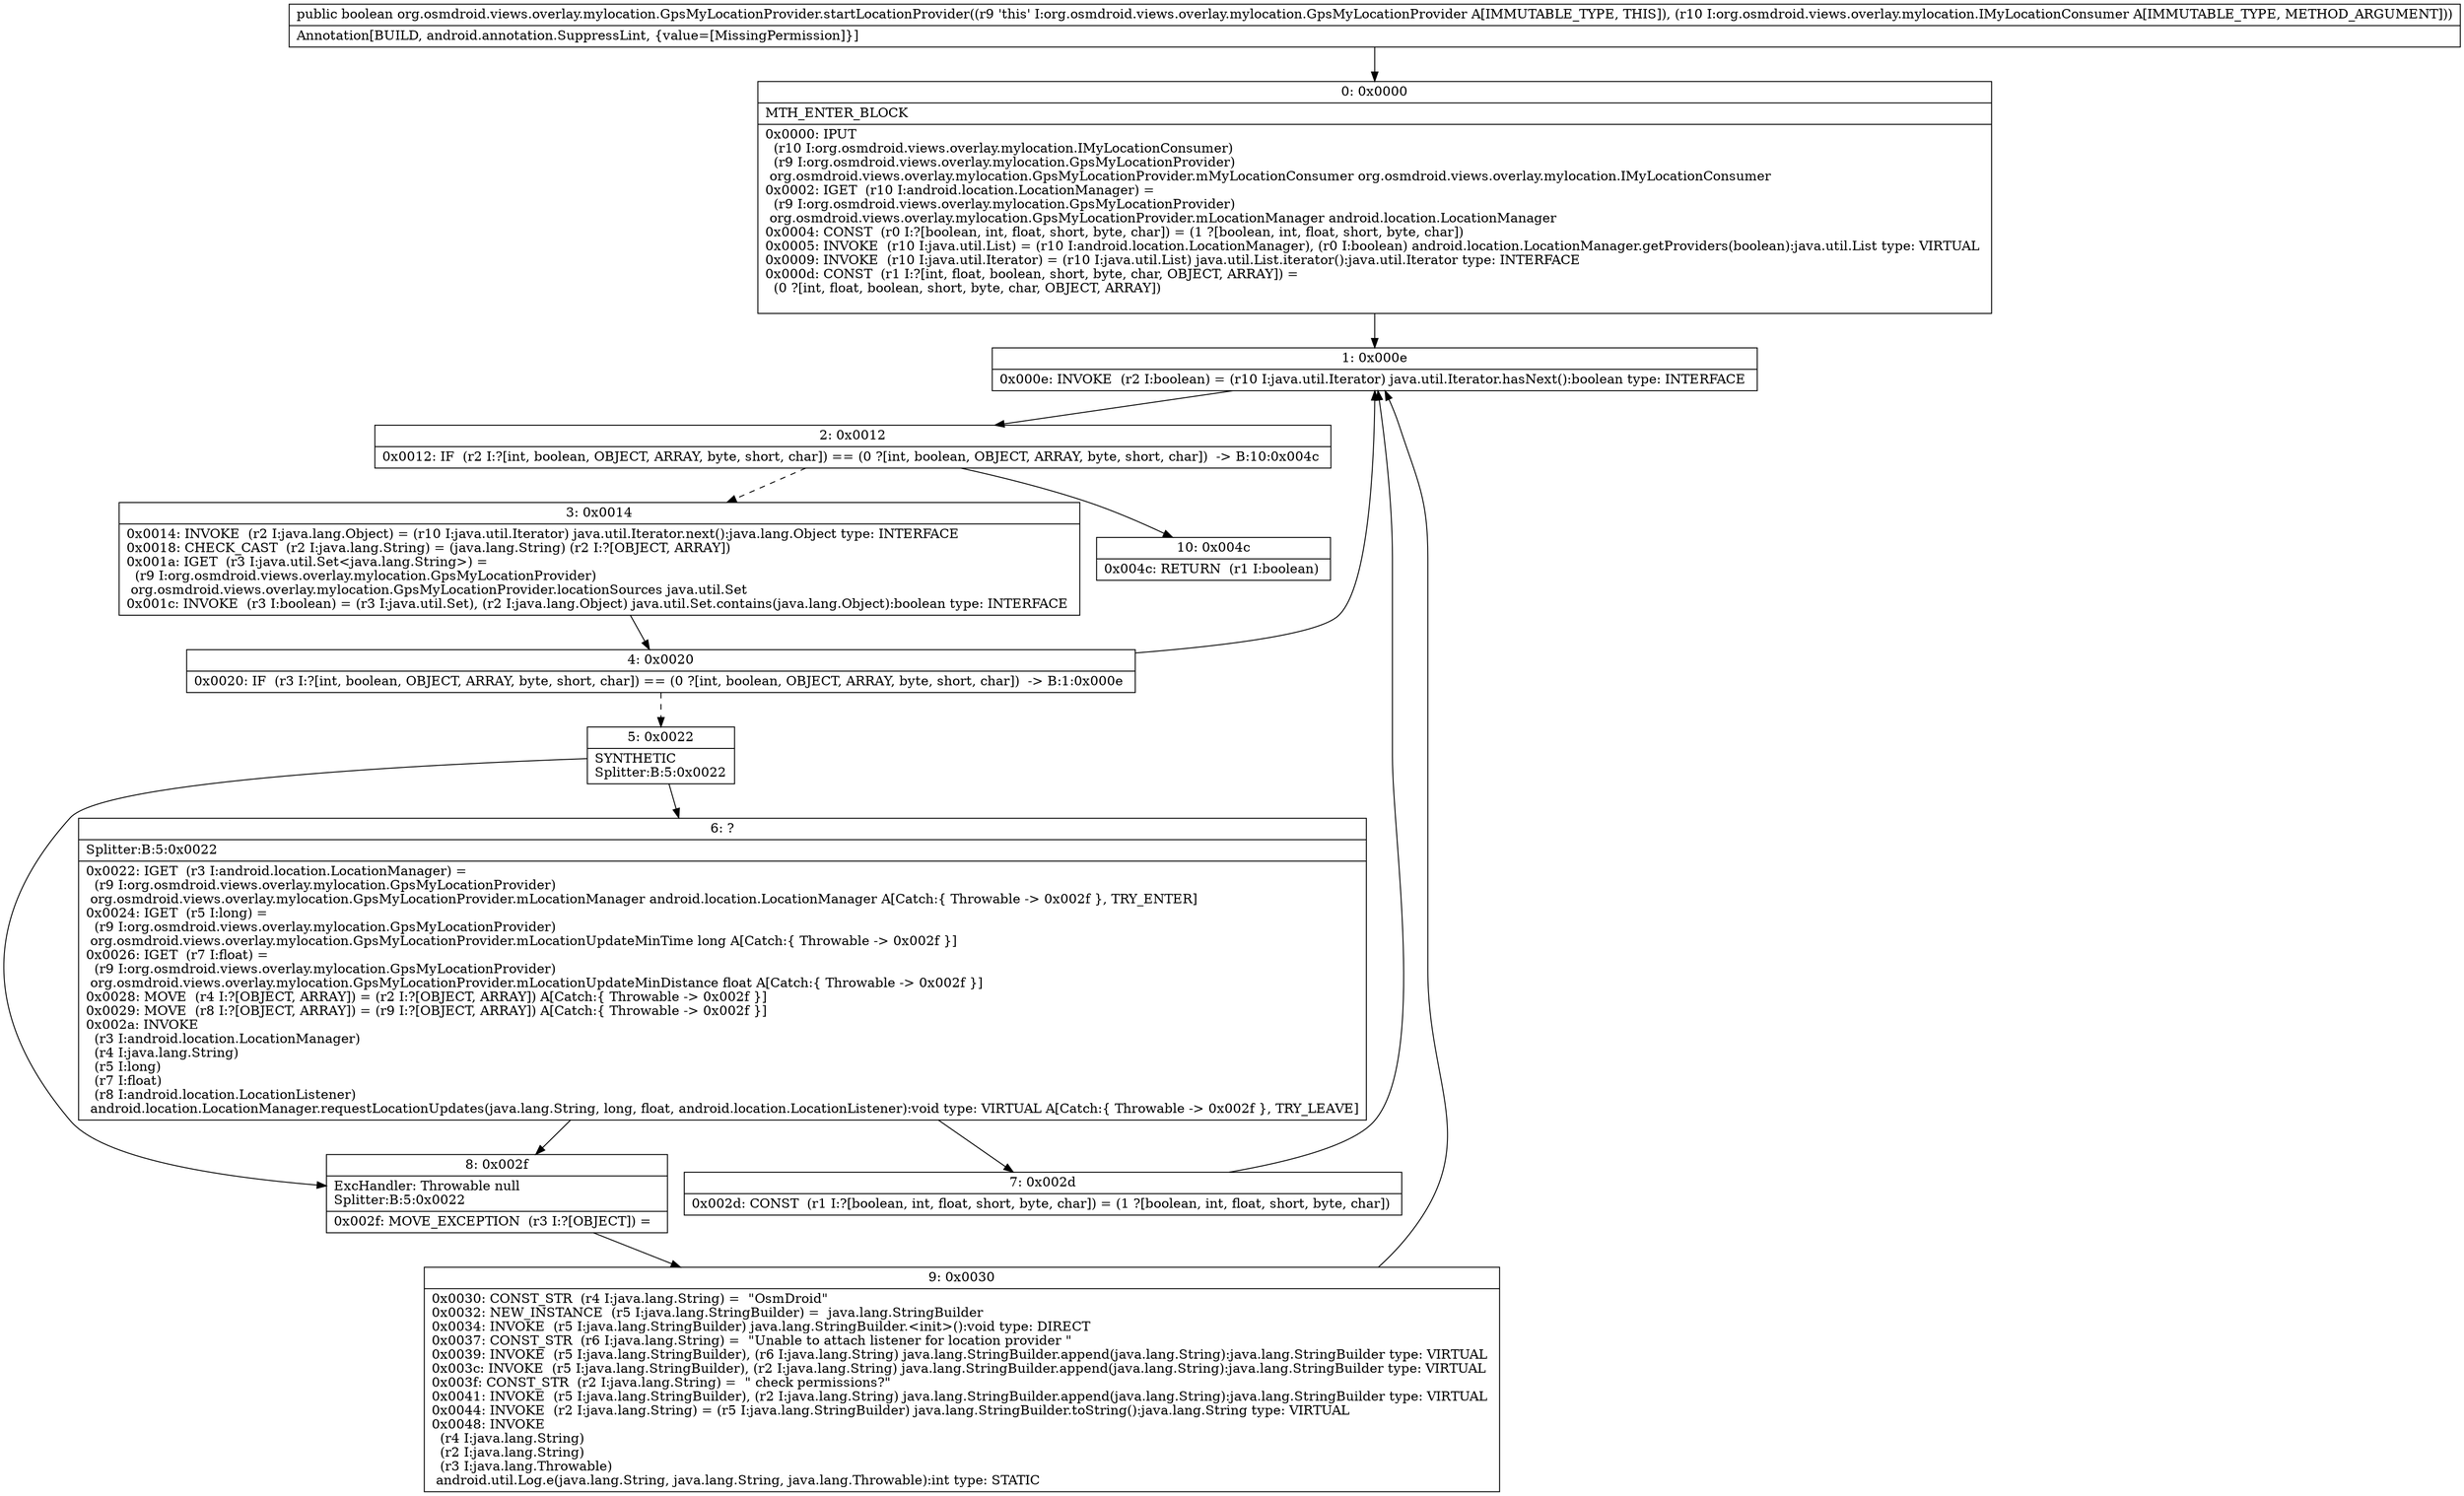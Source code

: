 digraph "CFG fororg.osmdroid.views.overlay.mylocation.GpsMyLocationProvider.startLocationProvider(Lorg\/osmdroid\/views\/overlay\/mylocation\/IMyLocationConsumer;)Z" {
Node_0 [shape=record,label="{0\:\ 0x0000|MTH_ENTER_BLOCK\l|0x0000: IPUT  \l  (r10 I:org.osmdroid.views.overlay.mylocation.IMyLocationConsumer)\l  (r9 I:org.osmdroid.views.overlay.mylocation.GpsMyLocationProvider)\l org.osmdroid.views.overlay.mylocation.GpsMyLocationProvider.mMyLocationConsumer org.osmdroid.views.overlay.mylocation.IMyLocationConsumer \l0x0002: IGET  (r10 I:android.location.LocationManager) = \l  (r9 I:org.osmdroid.views.overlay.mylocation.GpsMyLocationProvider)\l org.osmdroid.views.overlay.mylocation.GpsMyLocationProvider.mLocationManager android.location.LocationManager \l0x0004: CONST  (r0 I:?[boolean, int, float, short, byte, char]) = (1 ?[boolean, int, float, short, byte, char]) \l0x0005: INVOKE  (r10 I:java.util.List) = (r10 I:android.location.LocationManager), (r0 I:boolean) android.location.LocationManager.getProviders(boolean):java.util.List type: VIRTUAL \l0x0009: INVOKE  (r10 I:java.util.Iterator) = (r10 I:java.util.List) java.util.List.iterator():java.util.Iterator type: INTERFACE \l0x000d: CONST  (r1 I:?[int, float, boolean, short, byte, char, OBJECT, ARRAY]) = \l  (0 ?[int, float, boolean, short, byte, char, OBJECT, ARRAY])\l \l}"];
Node_1 [shape=record,label="{1\:\ 0x000e|0x000e: INVOKE  (r2 I:boolean) = (r10 I:java.util.Iterator) java.util.Iterator.hasNext():boolean type: INTERFACE \l}"];
Node_2 [shape=record,label="{2\:\ 0x0012|0x0012: IF  (r2 I:?[int, boolean, OBJECT, ARRAY, byte, short, char]) == (0 ?[int, boolean, OBJECT, ARRAY, byte, short, char])  \-\> B:10:0x004c \l}"];
Node_3 [shape=record,label="{3\:\ 0x0014|0x0014: INVOKE  (r2 I:java.lang.Object) = (r10 I:java.util.Iterator) java.util.Iterator.next():java.lang.Object type: INTERFACE \l0x0018: CHECK_CAST  (r2 I:java.lang.String) = (java.lang.String) (r2 I:?[OBJECT, ARRAY]) \l0x001a: IGET  (r3 I:java.util.Set\<java.lang.String\>) = \l  (r9 I:org.osmdroid.views.overlay.mylocation.GpsMyLocationProvider)\l org.osmdroid.views.overlay.mylocation.GpsMyLocationProvider.locationSources java.util.Set \l0x001c: INVOKE  (r3 I:boolean) = (r3 I:java.util.Set), (r2 I:java.lang.Object) java.util.Set.contains(java.lang.Object):boolean type: INTERFACE \l}"];
Node_4 [shape=record,label="{4\:\ 0x0020|0x0020: IF  (r3 I:?[int, boolean, OBJECT, ARRAY, byte, short, char]) == (0 ?[int, boolean, OBJECT, ARRAY, byte, short, char])  \-\> B:1:0x000e \l}"];
Node_5 [shape=record,label="{5\:\ 0x0022|SYNTHETIC\lSplitter:B:5:0x0022\l}"];
Node_6 [shape=record,label="{6\:\ ?|Splitter:B:5:0x0022\l|0x0022: IGET  (r3 I:android.location.LocationManager) = \l  (r9 I:org.osmdroid.views.overlay.mylocation.GpsMyLocationProvider)\l org.osmdroid.views.overlay.mylocation.GpsMyLocationProvider.mLocationManager android.location.LocationManager A[Catch:\{ Throwable \-\> 0x002f \}, TRY_ENTER]\l0x0024: IGET  (r5 I:long) = \l  (r9 I:org.osmdroid.views.overlay.mylocation.GpsMyLocationProvider)\l org.osmdroid.views.overlay.mylocation.GpsMyLocationProvider.mLocationUpdateMinTime long A[Catch:\{ Throwable \-\> 0x002f \}]\l0x0026: IGET  (r7 I:float) = \l  (r9 I:org.osmdroid.views.overlay.mylocation.GpsMyLocationProvider)\l org.osmdroid.views.overlay.mylocation.GpsMyLocationProvider.mLocationUpdateMinDistance float A[Catch:\{ Throwable \-\> 0x002f \}]\l0x0028: MOVE  (r4 I:?[OBJECT, ARRAY]) = (r2 I:?[OBJECT, ARRAY]) A[Catch:\{ Throwable \-\> 0x002f \}]\l0x0029: MOVE  (r8 I:?[OBJECT, ARRAY]) = (r9 I:?[OBJECT, ARRAY]) A[Catch:\{ Throwable \-\> 0x002f \}]\l0x002a: INVOKE  \l  (r3 I:android.location.LocationManager)\l  (r4 I:java.lang.String)\l  (r5 I:long)\l  (r7 I:float)\l  (r8 I:android.location.LocationListener)\l android.location.LocationManager.requestLocationUpdates(java.lang.String, long, float, android.location.LocationListener):void type: VIRTUAL A[Catch:\{ Throwable \-\> 0x002f \}, TRY_LEAVE]\l}"];
Node_7 [shape=record,label="{7\:\ 0x002d|0x002d: CONST  (r1 I:?[boolean, int, float, short, byte, char]) = (1 ?[boolean, int, float, short, byte, char]) \l}"];
Node_8 [shape=record,label="{8\:\ 0x002f|ExcHandler: Throwable null\lSplitter:B:5:0x0022\l|0x002f: MOVE_EXCEPTION  (r3 I:?[OBJECT]) =  \l}"];
Node_9 [shape=record,label="{9\:\ 0x0030|0x0030: CONST_STR  (r4 I:java.lang.String) =  \"OsmDroid\" \l0x0032: NEW_INSTANCE  (r5 I:java.lang.StringBuilder) =  java.lang.StringBuilder \l0x0034: INVOKE  (r5 I:java.lang.StringBuilder) java.lang.StringBuilder.\<init\>():void type: DIRECT \l0x0037: CONST_STR  (r6 I:java.lang.String) =  \"Unable to attach listener for location provider \" \l0x0039: INVOKE  (r5 I:java.lang.StringBuilder), (r6 I:java.lang.String) java.lang.StringBuilder.append(java.lang.String):java.lang.StringBuilder type: VIRTUAL \l0x003c: INVOKE  (r5 I:java.lang.StringBuilder), (r2 I:java.lang.String) java.lang.StringBuilder.append(java.lang.String):java.lang.StringBuilder type: VIRTUAL \l0x003f: CONST_STR  (r2 I:java.lang.String) =  \" check permissions?\" \l0x0041: INVOKE  (r5 I:java.lang.StringBuilder), (r2 I:java.lang.String) java.lang.StringBuilder.append(java.lang.String):java.lang.StringBuilder type: VIRTUAL \l0x0044: INVOKE  (r2 I:java.lang.String) = (r5 I:java.lang.StringBuilder) java.lang.StringBuilder.toString():java.lang.String type: VIRTUAL \l0x0048: INVOKE  \l  (r4 I:java.lang.String)\l  (r2 I:java.lang.String)\l  (r3 I:java.lang.Throwable)\l android.util.Log.e(java.lang.String, java.lang.String, java.lang.Throwable):int type: STATIC \l}"];
Node_10 [shape=record,label="{10\:\ 0x004c|0x004c: RETURN  (r1 I:boolean) \l}"];
MethodNode[shape=record,label="{public boolean org.osmdroid.views.overlay.mylocation.GpsMyLocationProvider.startLocationProvider((r9 'this' I:org.osmdroid.views.overlay.mylocation.GpsMyLocationProvider A[IMMUTABLE_TYPE, THIS]), (r10 I:org.osmdroid.views.overlay.mylocation.IMyLocationConsumer A[IMMUTABLE_TYPE, METHOD_ARGUMENT]))  | Annotation[BUILD, android.annotation.SuppressLint, \{value=[MissingPermission]\}]\l}"];
MethodNode -> Node_0;
Node_0 -> Node_1;
Node_1 -> Node_2;
Node_2 -> Node_3[style=dashed];
Node_2 -> Node_10;
Node_3 -> Node_4;
Node_4 -> Node_1;
Node_4 -> Node_5[style=dashed];
Node_5 -> Node_6;
Node_5 -> Node_8;
Node_6 -> Node_7;
Node_6 -> Node_8;
Node_7 -> Node_1;
Node_8 -> Node_9;
Node_9 -> Node_1;
}

